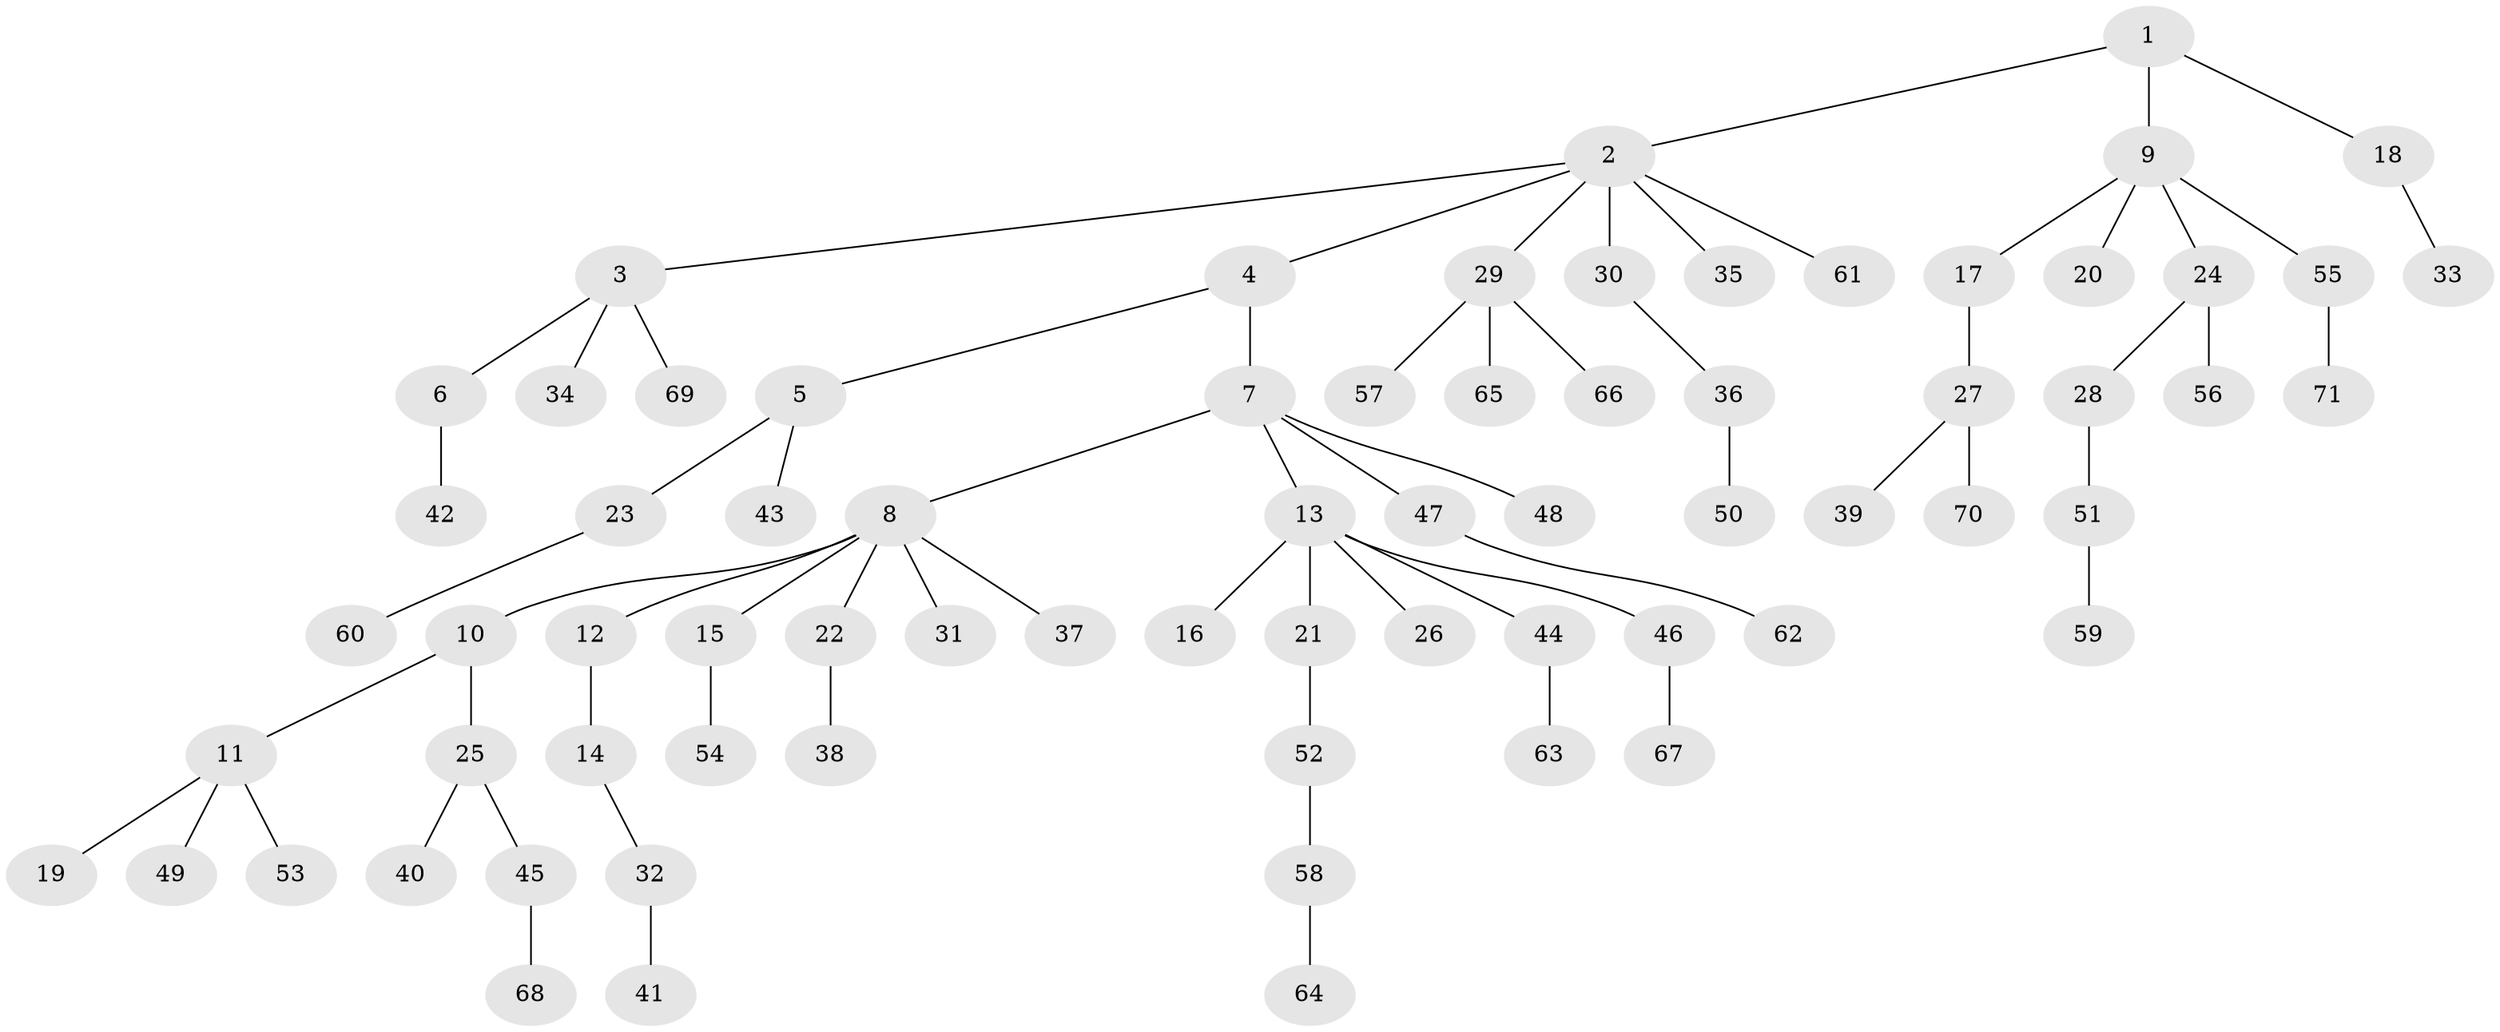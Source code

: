 // coarse degree distribution, {3: 0.09090909090909091, 6: 0.045454545454545456, 4: 0.045454545454545456, 1: 0.6136363636363636, 5: 0.06818181818181818, 2: 0.13636363636363635}
// Generated by graph-tools (version 1.1) at 2025/24/03/03/25 07:24:05]
// undirected, 71 vertices, 70 edges
graph export_dot {
graph [start="1"]
  node [color=gray90,style=filled];
  1;
  2;
  3;
  4;
  5;
  6;
  7;
  8;
  9;
  10;
  11;
  12;
  13;
  14;
  15;
  16;
  17;
  18;
  19;
  20;
  21;
  22;
  23;
  24;
  25;
  26;
  27;
  28;
  29;
  30;
  31;
  32;
  33;
  34;
  35;
  36;
  37;
  38;
  39;
  40;
  41;
  42;
  43;
  44;
  45;
  46;
  47;
  48;
  49;
  50;
  51;
  52;
  53;
  54;
  55;
  56;
  57;
  58;
  59;
  60;
  61;
  62;
  63;
  64;
  65;
  66;
  67;
  68;
  69;
  70;
  71;
  1 -- 2;
  1 -- 9;
  1 -- 18;
  2 -- 3;
  2 -- 4;
  2 -- 29;
  2 -- 30;
  2 -- 35;
  2 -- 61;
  3 -- 6;
  3 -- 34;
  3 -- 69;
  4 -- 5;
  4 -- 7;
  5 -- 23;
  5 -- 43;
  6 -- 42;
  7 -- 8;
  7 -- 13;
  7 -- 47;
  7 -- 48;
  8 -- 10;
  8 -- 12;
  8 -- 15;
  8 -- 22;
  8 -- 31;
  8 -- 37;
  9 -- 17;
  9 -- 20;
  9 -- 24;
  9 -- 55;
  10 -- 11;
  10 -- 25;
  11 -- 19;
  11 -- 49;
  11 -- 53;
  12 -- 14;
  13 -- 16;
  13 -- 21;
  13 -- 26;
  13 -- 44;
  13 -- 46;
  14 -- 32;
  15 -- 54;
  17 -- 27;
  18 -- 33;
  21 -- 52;
  22 -- 38;
  23 -- 60;
  24 -- 28;
  24 -- 56;
  25 -- 40;
  25 -- 45;
  27 -- 39;
  27 -- 70;
  28 -- 51;
  29 -- 57;
  29 -- 65;
  29 -- 66;
  30 -- 36;
  32 -- 41;
  36 -- 50;
  44 -- 63;
  45 -- 68;
  46 -- 67;
  47 -- 62;
  51 -- 59;
  52 -- 58;
  55 -- 71;
  58 -- 64;
}
